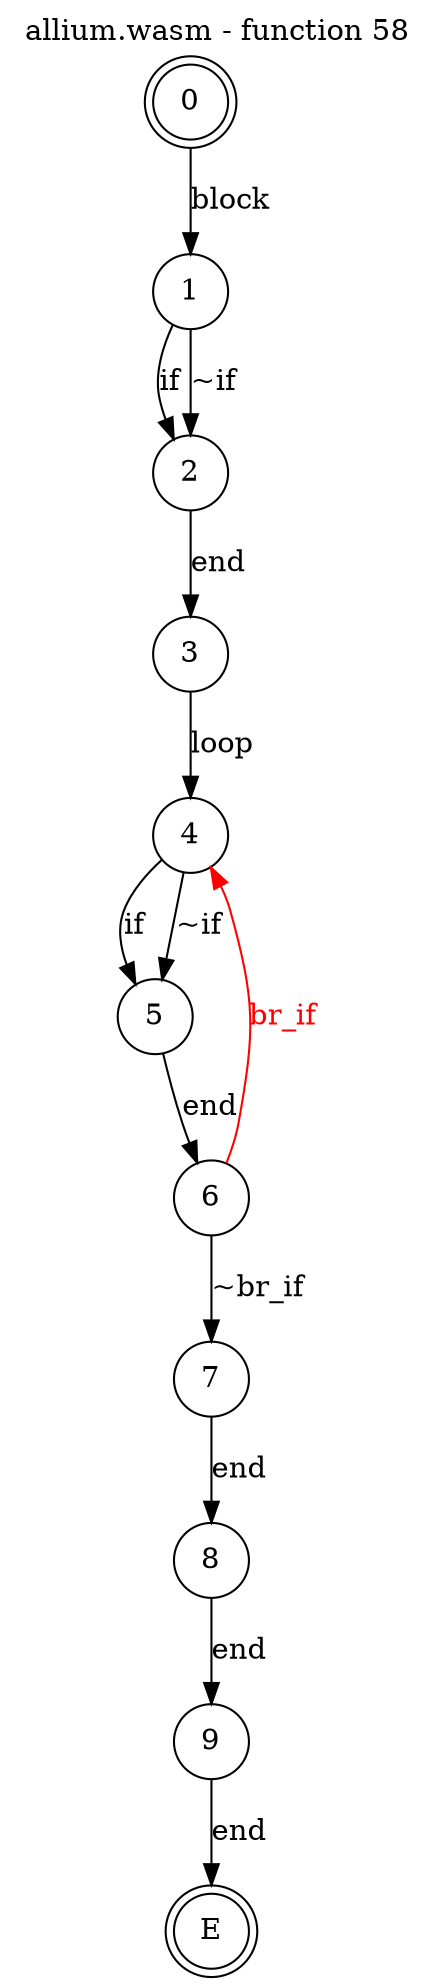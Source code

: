 digraph finite_state_machine {
    label = "allium.wasm - function 58"
    labelloc =  t
    labelfontsize = 16
    labelfontcolor = black
    labelfontname = "Helvetica"
    node [shape = doublecircle]; 0 E ;
    node [shape = circle];
    0 -> 1[label="block"];
    1 -> 2[label="if"];
    1 -> 2[label="~if"];
    2 -> 3[label="end"];
    3 -> 4[label="loop"];
    4 -> 5[label="if"];
    4 -> 5[label="~if"];
    5 -> 6[label="end"];
    6 -> 7[label="~br_if"];
    6 -> 4[color="red" fontcolor="red" label="br_if"];
    7 -> 8[label="end"];
    8 -> 9[label="end"];
    9 -> E[label="end"];
}
